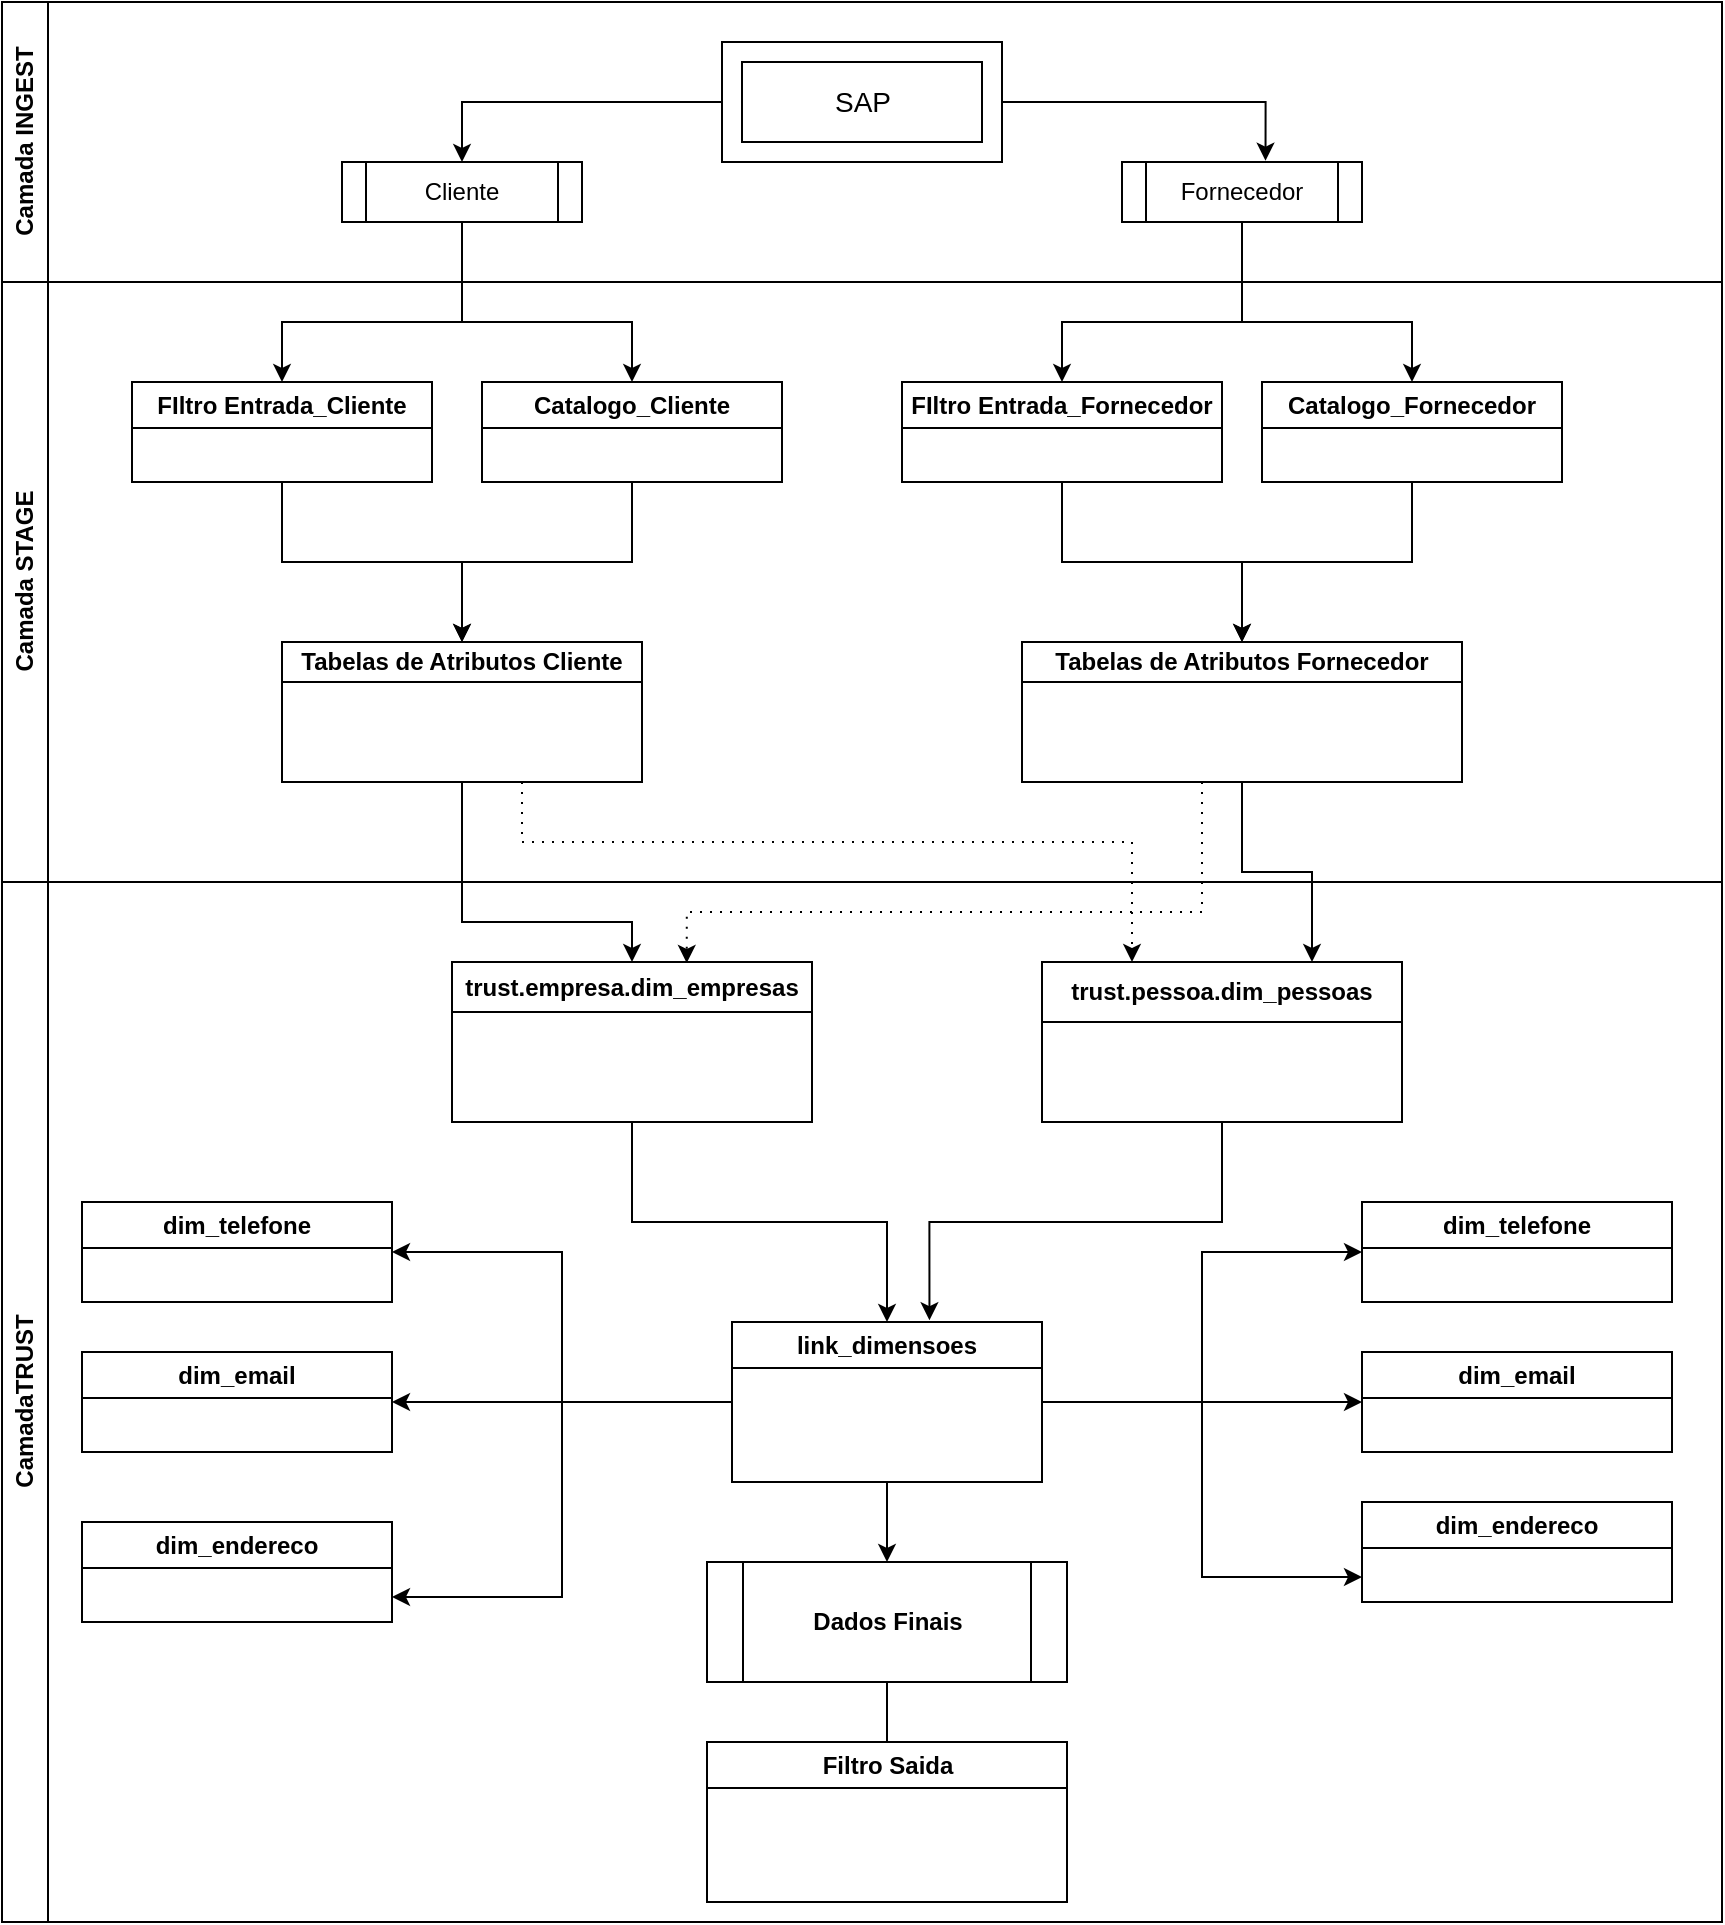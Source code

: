 <mxfile version="22.1.3" type="github">
  <diagram name="Page-1" id="G1UgSnTUx0AFwGoddcQG">
    <mxGraphModel dx="2311" dy="920" grid="1" gridSize="10" guides="1" tooltips="1" connect="1" arrows="1" fold="1" page="1" pageScale="1" pageWidth="827" pageHeight="1169" math="0" shadow="0">
      <root>
        <mxCell id="0" />
        <mxCell id="1" parent="0" />
        <mxCell id="4tnUn31xdwrPM_jAZZD--12" value="" style="group" vertex="1" connectable="0" parent="1">
          <mxGeometry x="-20" y="80" width="860" height="960" as="geometry" />
        </mxCell>
        <mxCell id="OJw41beUeaNImSEufT9z-2" value="FIltro Entrada_Cliente" style="swimlane;whiteSpace=wrap;html=1;" parent="4tnUn31xdwrPM_jAZZD--12" vertex="1">
          <mxGeometry x="65" y="190" width="150" height="50" as="geometry" />
        </mxCell>
        <mxCell id="OJw41beUeaNImSEufT9z-3" value="Catalogo_Cliente" style="swimlane;whiteSpace=wrap;html=1;" parent="4tnUn31xdwrPM_jAZZD--12" vertex="1">
          <mxGeometry x="240" y="190" width="150" height="50" as="geometry" />
        </mxCell>
        <mxCell id="OJw41beUeaNImSEufT9z-4" value="FIltro Entrada_Fornecedor" style="swimlane;whiteSpace=wrap;html=1;" parent="4tnUn31xdwrPM_jAZZD--12" vertex="1">
          <mxGeometry x="450" y="190" width="160" height="50" as="geometry" />
        </mxCell>
        <mxCell id="OJw41beUeaNImSEufT9z-9" value="Catalogo_Fornecedor" style="swimlane;whiteSpace=wrap;html=1;" parent="4tnUn31xdwrPM_jAZZD--12" vertex="1">
          <mxGeometry x="630" y="190" width="150" height="50" as="geometry" />
        </mxCell>
        <mxCell id="OJw41beUeaNImSEufT9z-15" style="edgeStyle=orthogonalEdgeStyle;rounded=0;orthogonalLoop=1;jettySize=auto;html=1;entryX=0.5;entryY=0;entryDx=0;entryDy=0;" parent="4tnUn31xdwrPM_jAZZD--12" source="OJw41beUeaNImSEufT9z-11" target="OJw41beUeaNImSEufT9z-2" edge="1">
          <mxGeometry relative="1" as="geometry">
            <Array as="points">
              <mxPoint x="230" y="160" />
              <mxPoint x="140" y="160" />
            </Array>
          </mxGeometry>
        </mxCell>
        <mxCell id="OJw41beUeaNImSEufT9z-16" style="edgeStyle=orthogonalEdgeStyle;rounded=0;orthogonalLoop=1;jettySize=auto;html=1;entryX=0.5;entryY=0;entryDx=0;entryDy=0;" parent="4tnUn31xdwrPM_jAZZD--12" source="OJw41beUeaNImSEufT9z-11" target="OJw41beUeaNImSEufT9z-3" edge="1">
          <mxGeometry relative="1" as="geometry">
            <Array as="points">
              <mxPoint x="230" y="160" />
              <mxPoint x="315" y="160" />
            </Array>
          </mxGeometry>
        </mxCell>
        <mxCell id="OJw41beUeaNImSEufT9z-17" style="edgeStyle=orthogonalEdgeStyle;rounded=0;orthogonalLoop=1;jettySize=auto;html=1;" parent="4tnUn31xdwrPM_jAZZD--12" source="OJw41beUeaNImSEufT9z-12" target="OJw41beUeaNImSEufT9z-4" edge="1">
          <mxGeometry relative="1" as="geometry">
            <Array as="points">
              <mxPoint x="620" y="160" />
              <mxPoint x="530" y="160" />
            </Array>
          </mxGeometry>
        </mxCell>
        <mxCell id="OJw41beUeaNImSEufT9z-18" style="edgeStyle=orthogonalEdgeStyle;rounded=0;orthogonalLoop=1;jettySize=auto;html=1;" parent="4tnUn31xdwrPM_jAZZD--12" source="OJw41beUeaNImSEufT9z-12" target="OJw41beUeaNImSEufT9z-9" edge="1">
          <mxGeometry relative="1" as="geometry">
            <Array as="points">
              <mxPoint x="620" y="160" />
              <mxPoint x="705" y="160" />
            </Array>
          </mxGeometry>
        </mxCell>
        <mxCell id="OJw41beUeaNImSEufT9z-20" value="Tabelas de Atributos Cliente" style="swimlane;whiteSpace=wrap;html=1;startSize=20;" parent="4tnUn31xdwrPM_jAZZD--12" vertex="1">
          <mxGeometry x="140" y="320" width="180" height="70" as="geometry" />
        </mxCell>
        <mxCell id="OJw41beUeaNImSEufT9z-23" style="edgeStyle=orthogonalEdgeStyle;rounded=0;orthogonalLoop=1;jettySize=auto;html=1;entryX=0.5;entryY=0;entryDx=0;entryDy=0;" parent="4tnUn31xdwrPM_jAZZD--12" source="OJw41beUeaNImSEufT9z-2" target="OJw41beUeaNImSEufT9z-20" edge="1">
          <mxGeometry relative="1" as="geometry" />
        </mxCell>
        <mxCell id="OJw41beUeaNImSEufT9z-24" style="edgeStyle=orthogonalEdgeStyle;rounded=0;orthogonalLoop=1;jettySize=auto;html=1;" parent="4tnUn31xdwrPM_jAZZD--12" source="OJw41beUeaNImSEufT9z-3" target="OJw41beUeaNImSEufT9z-20" edge="1">
          <mxGeometry relative="1" as="geometry" />
        </mxCell>
        <mxCell id="OJw41beUeaNImSEufT9z-22" value="Tabelas de Atributos Fornecedor" style="swimlane;whiteSpace=wrap;html=1;startSize=20;" parent="4tnUn31xdwrPM_jAZZD--12" vertex="1">
          <mxGeometry x="510" y="320" width="220" height="70" as="geometry" />
        </mxCell>
        <mxCell id="OJw41beUeaNImSEufT9z-25" style="edgeStyle=orthogonalEdgeStyle;rounded=0;orthogonalLoop=1;jettySize=auto;html=1;entryX=0.5;entryY=0;entryDx=0;entryDy=0;" parent="4tnUn31xdwrPM_jAZZD--12" source="OJw41beUeaNImSEufT9z-4" target="OJw41beUeaNImSEufT9z-22" edge="1">
          <mxGeometry relative="1" as="geometry" />
        </mxCell>
        <mxCell id="OJw41beUeaNImSEufT9z-26" style="edgeStyle=orthogonalEdgeStyle;rounded=0;orthogonalLoop=1;jettySize=auto;html=1;entryX=0.5;entryY=0;entryDx=0;entryDy=0;" parent="4tnUn31xdwrPM_jAZZD--12" source="OJw41beUeaNImSEufT9z-9" target="OJw41beUeaNImSEufT9z-22" edge="1">
          <mxGeometry relative="1" as="geometry" />
        </mxCell>
        <mxCell id="OJw41beUeaNImSEufT9z-35" style="edgeStyle=orthogonalEdgeStyle;rounded=0;orthogonalLoop=1;jettySize=auto;html=1;exitX=0.5;exitY=1;exitDx=0;exitDy=0;entryX=0.652;entryY=0.006;entryDx=0;entryDy=0;entryPerimeter=0;dashed=1;dashPattern=1 4;" parent="4tnUn31xdwrPM_jAZZD--12" source="OJw41beUeaNImSEufT9z-22" target="OJw41beUeaNImSEufT9z-30" edge="1">
          <mxGeometry relative="1" as="geometry">
            <Array as="points">
              <mxPoint x="600" y="390" />
              <mxPoint x="600" y="455" />
              <mxPoint x="342" y="455" />
            </Array>
          </mxGeometry>
        </mxCell>
        <mxCell id="4tnUn31xdwrPM_jAZZD--3" value="Camada STAGE" style="swimlane;horizontal=0;whiteSpace=wrap;html=1;" vertex="1" parent="4tnUn31xdwrPM_jAZZD--12">
          <mxGeometry y="140" width="860" height="300" as="geometry" />
        </mxCell>
        <mxCell id="4tnUn31xdwrPM_jAZZD--4" value="CamadaTRUST" style="swimlane;horizontal=0;whiteSpace=wrap;html=1;" vertex="1" parent="4tnUn31xdwrPM_jAZZD--12">
          <mxGeometry y="440" width="860" height="520" as="geometry" />
        </mxCell>
        <mxCell id="OJw41beUeaNImSEufT9z-30" value="trust.empresa.dim_empresas" style="swimlane;whiteSpace=wrap;html=1;startSize=25;" parent="4tnUn31xdwrPM_jAZZD--4" vertex="1">
          <mxGeometry x="225" y="40" width="180" height="80" as="geometry" />
        </mxCell>
        <mxCell id="OJw41beUeaNImSEufT9z-31" value="trust.pessoa.dim_pessoas" style="swimlane;whiteSpace=wrap;html=1;startSize=30;" parent="4tnUn31xdwrPM_jAZZD--4" vertex="1">
          <mxGeometry x="520" y="40" width="180" height="80" as="geometry" />
        </mxCell>
        <mxCell id="5af-X2GV4RC60JAtxYIc-1" value="dim_telefone" style="swimlane;whiteSpace=wrap;html=1;" parent="4tnUn31xdwrPM_jAZZD--4" vertex="1">
          <mxGeometry x="40" y="160" width="155" height="50" as="geometry" />
        </mxCell>
        <mxCell id="qjcGjj4qRyQmBDGVLc9W-1" value="dim_endereco" style="swimlane;whiteSpace=wrap;html=1;" parent="4tnUn31xdwrPM_jAZZD--4" vertex="1">
          <mxGeometry x="40" y="320" width="155" height="50" as="geometry" />
        </mxCell>
        <mxCell id="qjcGjj4qRyQmBDGVLc9W-2" value="dim_email" style="swimlane;whiteSpace=wrap;html=1;" parent="4tnUn31xdwrPM_jAZZD--4" vertex="1">
          <mxGeometry x="40" y="235" width="155" height="50" as="geometry" />
        </mxCell>
        <mxCell id="qjcGjj4qRyQmBDGVLc9W-3" value="dim_telefone" style="swimlane;whiteSpace=wrap;html=1;" parent="4tnUn31xdwrPM_jAZZD--4" vertex="1">
          <mxGeometry x="680" y="160" width="155" height="50" as="geometry" />
        </mxCell>
        <mxCell id="qjcGjj4qRyQmBDGVLc9W-4" value="dim_endereco" style="swimlane;whiteSpace=wrap;html=1;" parent="4tnUn31xdwrPM_jAZZD--4" vertex="1">
          <mxGeometry x="680" y="310" width="155" height="50" as="geometry" />
        </mxCell>
        <mxCell id="qjcGjj4qRyQmBDGVLc9W-5" value="dim_email" style="swimlane;whiteSpace=wrap;html=1;" parent="4tnUn31xdwrPM_jAZZD--4" vertex="1">
          <mxGeometry x="680" y="235" width="155" height="50" as="geometry" />
        </mxCell>
        <mxCell id="qjcGjj4qRyQmBDGVLc9W-7" style="edgeStyle=orthogonalEdgeStyle;rounded=0;orthogonalLoop=1;jettySize=auto;html=1;entryX=0.5;entryY=0;entryDx=0;entryDy=0;" parent="4tnUn31xdwrPM_jAZZD--4" source="qjcGjj4qRyQmBDGVLc9W-6" edge="1">
          <mxGeometry relative="1" as="geometry">
            <mxPoint x="442.5" y="440" as="targetPoint" />
          </mxGeometry>
        </mxCell>
        <mxCell id="qjcGjj4qRyQmBDGVLc9W-6" value="&lt;b&gt;Dados Finais&lt;/b&gt;" style="shape=process;whiteSpace=wrap;html=1;backgroundOutline=1;" parent="4tnUn31xdwrPM_jAZZD--4" vertex="1">
          <mxGeometry x="352.5" y="340" width="180" height="60" as="geometry" />
        </mxCell>
        <mxCell id="qjcGjj4qRyQmBDGVLc9W-11" style="edgeStyle=orthogonalEdgeStyle;rounded=0;orthogonalLoop=1;jettySize=auto;html=1;entryX=1;entryY=0.5;entryDx=0;entryDy=0;" parent="4tnUn31xdwrPM_jAZZD--4" source="qjcGjj4qRyQmBDGVLc9W-9" target="5af-X2GV4RC60JAtxYIc-1" edge="1">
          <mxGeometry relative="1" as="geometry" />
        </mxCell>
        <mxCell id="qjcGjj4qRyQmBDGVLc9W-13" style="edgeStyle=orthogonalEdgeStyle;rounded=0;orthogonalLoop=1;jettySize=auto;html=1;entryX=1;entryY=0.75;entryDx=0;entryDy=0;" parent="4tnUn31xdwrPM_jAZZD--4" source="qjcGjj4qRyQmBDGVLc9W-9" target="qjcGjj4qRyQmBDGVLc9W-1" edge="1">
          <mxGeometry relative="1" as="geometry" />
        </mxCell>
        <mxCell id="qjcGjj4qRyQmBDGVLc9W-14" style="edgeStyle=orthogonalEdgeStyle;rounded=0;orthogonalLoop=1;jettySize=auto;html=1;entryX=0.5;entryY=0;entryDx=0;entryDy=0;" parent="4tnUn31xdwrPM_jAZZD--4" source="qjcGjj4qRyQmBDGVLc9W-9" target="qjcGjj4qRyQmBDGVLc9W-6" edge="1">
          <mxGeometry relative="1" as="geometry" />
        </mxCell>
        <mxCell id="qjcGjj4qRyQmBDGVLc9W-17" style="edgeStyle=orthogonalEdgeStyle;rounded=0;orthogonalLoop=1;jettySize=auto;html=1;entryX=0;entryY=0.5;entryDx=0;entryDy=0;" parent="4tnUn31xdwrPM_jAZZD--4" source="qjcGjj4qRyQmBDGVLc9W-9" target="qjcGjj4qRyQmBDGVLc9W-3" edge="1">
          <mxGeometry relative="1" as="geometry" />
        </mxCell>
        <mxCell id="qjcGjj4qRyQmBDGVLc9W-18" style="edgeStyle=orthogonalEdgeStyle;rounded=0;orthogonalLoop=1;jettySize=auto;html=1;" parent="4tnUn31xdwrPM_jAZZD--4" source="qjcGjj4qRyQmBDGVLc9W-9" edge="1">
          <mxGeometry relative="1" as="geometry">
            <mxPoint x="680" y="260" as="targetPoint" />
          </mxGeometry>
        </mxCell>
        <mxCell id="qjcGjj4qRyQmBDGVLc9W-19" style="edgeStyle=orthogonalEdgeStyle;rounded=0;orthogonalLoop=1;jettySize=auto;html=1;entryX=0;entryY=0.75;entryDx=0;entryDy=0;" parent="4tnUn31xdwrPM_jAZZD--4" source="qjcGjj4qRyQmBDGVLc9W-9" target="qjcGjj4qRyQmBDGVLc9W-4" edge="1">
          <mxGeometry relative="1" as="geometry" />
        </mxCell>
        <mxCell id="qjcGjj4qRyQmBDGVLc9W-21" style="edgeStyle=orthogonalEdgeStyle;rounded=0;orthogonalLoop=1;jettySize=auto;html=1;entryX=1;entryY=0.5;entryDx=0;entryDy=0;" parent="4tnUn31xdwrPM_jAZZD--4" source="qjcGjj4qRyQmBDGVLc9W-9" target="qjcGjj4qRyQmBDGVLc9W-2" edge="1">
          <mxGeometry relative="1" as="geometry" />
        </mxCell>
        <mxCell id="qjcGjj4qRyQmBDGVLc9W-9" value="link_dimensoes" style="swimlane;whiteSpace=wrap;html=1;" parent="4tnUn31xdwrPM_jAZZD--4" vertex="1">
          <mxGeometry x="365" y="220" width="155" height="80" as="geometry" />
        </mxCell>
        <mxCell id="qjcGjj4qRyQmBDGVLc9W-10" style="edgeStyle=orthogonalEdgeStyle;rounded=0;orthogonalLoop=1;jettySize=auto;html=1;" parent="4tnUn31xdwrPM_jAZZD--4" source="OJw41beUeaNImSEufT9z-30" target="qjcGjj4qRyQmBDGVLc9W-9" edge="1">
          <mxGeometry relative="1" as="geometry" />
        </mxCell>
        <mxCell id="qjcGjj4qRyQmBDGVLc9W-20" style="edgeStyle=orthogonalEdgeStyle;rounded=0;orthogonalLoop=1;jettySize=auto;html=1;exitX=0.5;exitY=1;exitDx=0;exitDy=0;entryX=0.637;entryY=-0.011;entryDx=0;entryDy=0;entryPerimeter=0;" parent="4tnUn31xdwrPM_jAZZD--4" source="OJw41beUeaNImSEufT9z-31" target="qjcGjj4qRyQmBDGVLc9W-9" edge="1">
          <mxGeometry relative="1" as="geometry" />
        </mxCell>
        <mxCell id="OJw41beUeaNImSEufT9z-40" value="Filtro Saida" style="swimlane;whiteSpace=wrap;html=1;" parent="4tnUn31xdwrPM_jAZZD--4" vertex="1">
          <mxGeometry x="352.5" y="430" width="180" height="80" as="geometry" />
        </mxCell>
        <mxCell id="OJw41beUeaNImSEufT9z-32" style="edgeStyle=orthogonalEdgeStyle;rounded=0;orthogonalLoop=1;jettySize=auto;html=1;" parent="4tnUn31xdwrPM_jAZZD--12" source="OJw41beUeaNImSEufT9z-20" target="OJw41beUeaNImSEufT9z-30" edge="1">
          <mxGeometry relative="1" as="geometry">
            <Array as="points">
              <mxPoint x="230" y="460" />
              <mxPoint x="315" y="460" />
            </Array>
          </mxGeometry>
        </mxCell>
        <mxCell id="OJw41beUeaNImSEufT9z-37" style="edgeStyle=orthogonalEdgeStyle;rounded=0;orthogonalLoop=1;jettySize=auto;html=1;entryX=0.25;entryY=0;entryDx=0;entryDy=0;dashed=1;dashPattern=1 4;" parent="4tnUn31xdwrPM_jAZZD--12" source="OJw41beUeaNImSEufT9z-20" target="OJw41beUeaNImSEufT9z-31" edge="1">
          <mxGeometry relative="1" as="geometry">
            <Array as="points">
              <mxPoint x="260" y="420" />
              <mxPoint x="565" y="420" />
            </Array>
          </mxGeometry>
        </mxCell>
        <mxCell id="OJw41beUeaNImSEufT9z-39" style="edgeStyle=orthogonalEdgeStyle;rounded=0;orthogonalLoop=1;jettySize=auto;html=1;entryX=0.75;entryY=0;entryDx=0;entryDy=0;" parent="4tnUn31xdwrPM_jAZZD--12" source="OJw41beUeaNImSEufT9z-22" target="OJw41beUeaNImSEufT9z-31" edge="1">
          <mxGeometry relative="1" as="geometry" />
        </mxCell>
        <mxCell id="4tnUn31xdwrPM_jAZZD--7" value="Camada INGEST" style="swimlane;horizontal=0;whiteSpace=wrap;html=1;" vertex="1" parent="4tnUn31xdwrPM_jAZZD--12">
          <mxGeometry width="860" height="140" as="geometry" />
        </mxCell>
        <mxCell id="4tnUn31xdwrPM_jAZZD--8" value="" style="verticalLabelPosition=bottom;verticalAlign=top;html=1;shape=mxgraph.basic.frame;dx=10;whiteSpace=wrap;" vertex="1" parent="4tnUn31xdwrPM_jAZZD--7">
          <mxGeometry x="360" y="20" width="140" height="60" as="geometry" />
        </mxCell>
        <mxCell id="4tnUn31xdwrPM_jAZZD--11" value="&lt;font style=&quot;font-size: 14px;&quot;&gt;SAP&lt;/font&gt;" style="text;html=1;align=center;verticalAlign=middle;resizable=0;points=[];autosize=1;strokeColor=none;fillColor=none;" vertex="1" parent="4tnUn31xdwrPM_jAZZD--7">
          <mxGeometry x="405" y="35" width="50" height="30" as="geometry" />
        </mxCell>
        <mxCell id="OJw41beUeaNImSEufT9z-11" value="Cliente" style="shape=process;whiteSpace=wrap;html=1;backgroundOutline=1;" parent="4tnUn31xdwrPM_jAZZD--7" vertex="1">
          <mxGeometry x="170" y="80" width="120" height="30" as="geometry" />
        </mxCell>
        <mxCell id="OJw41beUeaNImSEufT9z-13" style="edgeStyle=orthogonalEdgeStyle;rounded=0;orthogonalLoop=1;jettySize=auto;html=1;entryX=0.5;entryY=0;entryDx=0;entryDy=0;exitX=0;exitY=0.5;exitDx=0;exitDy=0;exitPerimeter=0;" parent="4tnUn31xdwrPM_jAZZD--7" source="4tnUn31xdwrPM_jAZZD--8" target="OJw41beUeaNImSEufT9z-11" edge="1">
          <mxGeometry relative="1" as="geometry">
            <mxPoint x="360" y="50" as="sourcePoint" />
          </mxGeometry>
        </mxCell>
        <mxCell id="OJw41beUeaNImSEufT9z-12" value="Fornecedor" style="shape=process;whiteSpace=wrap;html=1;backgroundOutline=1;" parent="4tnUn31xdwrPM_jAZZD--7" vertex="1">
          <mxGeometry x="560" y="80" width="120" height="30" as="geometry" />
        </mxCell>
        <mxCell id="OJw41beUeaNImSEufT9z-14" style="edgeStyle=orthogonalEdgeStyle;rounded=0;orthogonalLoop=1;jettySize=auto;html=1;entryX=0.598;entryY=-0.022;entryDx=0;entryDy=0;entryPerimeter=0;exitX=1;exitY=0.5;exitDx=0;exitDy=0;exitPerimeter=0;" parent="4tnUn31xdwrPM_jAZZD--7" source="4tnUn31xdwrPM_jAZZD--8" target="OJw41beUeaNImSEufT9z-12" edge="1">
          <mxGeometry relative="1" as="geometry">
            <mxPoint x="480" y="56" as="sourcePoint" />
          </mxGeometry>
        </mxCell>
      </root>
    </mxGraphModel>
  </diagram>
</mxfile>
